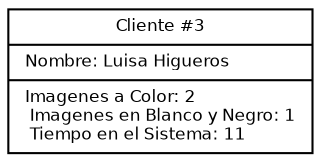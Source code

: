 digraph G{
fontname = "Bitstream Vera Sans"
fontsize = 8
node [fontname = "Bitstream Vera Sans"fontsize = 8shape = "record"]
Nodo75457651[label="{Cliente #3 | Nombre: Luisa Higueros\l| Imagenes a Color: 2\l Imagenes en Blanco y Negro: 1\l Tiempo en el Sistema: 11\l}"];
}